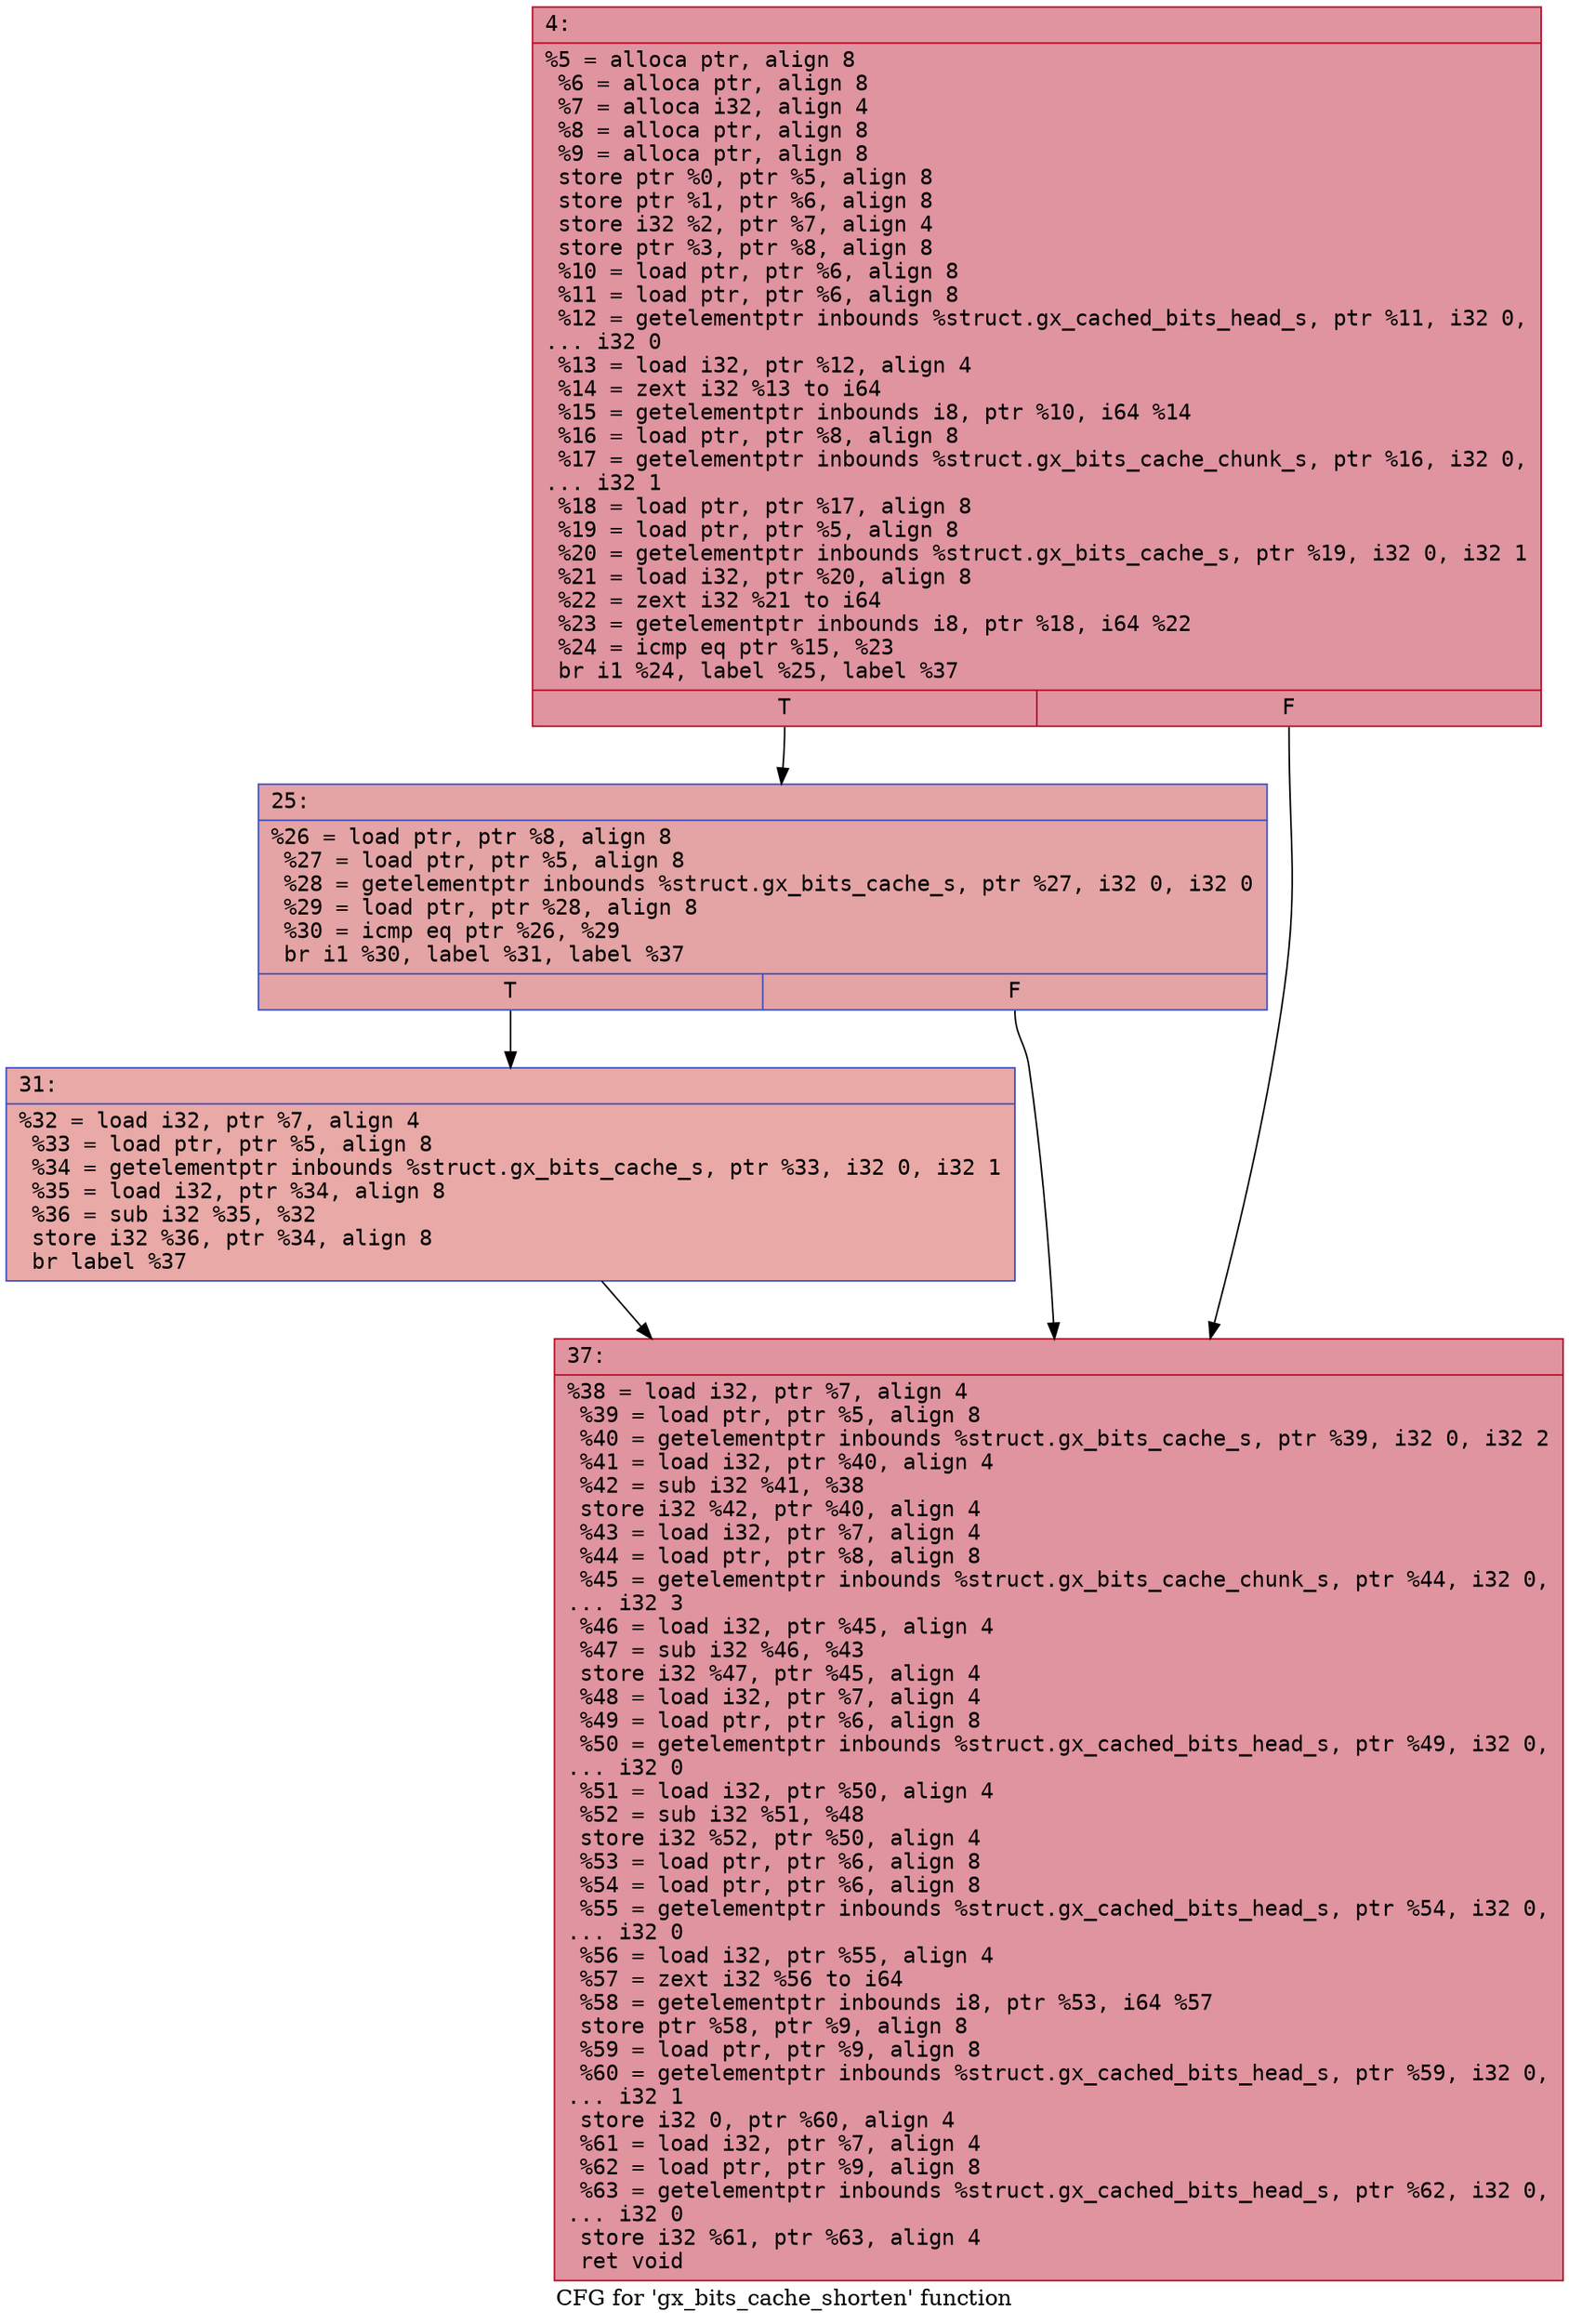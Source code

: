 digraph "CFG for 'gx_bits_cache_shorten' function" {
	label="CFG for 'gx_bits_cache_shorten' function";

	Node0x600003c86350 [shape=record,color="#b70d28ff", style=filled, fillcolor="#b70d2870" fontname="Courier",label="{4:\l|  %5 = alloca ptr, align 8\l  %6 = alloca ptr, align 8\l  %7 = alloca i32, align 4\l  %8 = alloca ptr, align 8\l  %9 = alloca ptr, align 8\l  store ptr %0, ptr %5, align 8\l  store ptr %1, ptr %6, align 8\l  store i32 %2, ptr %7, align 4\l  store ptr %3, ptr %8, align 8\l  %10 = load ptr, ptr %6, align 8\l  %11 = load ptr, ptr %6, align 8\l  %12 = getelementptr inbounds %struct.gx_cached_bits_head_s, ptr %11, i32 0,\l... i32 0\l  %13 = load i32, ptr %12, align 4\l  %14 = zext i32 %13 to i64\l  %15 = getelementptr inbounds i8, ptr %10, i64 %14\l  %16 = load ptr, ptr %8, align 8\l  %17 = getelementptr inbounds %struct.gx_bits_cache_chunk_s, ptr %16, i32 0,\l... i32 1\l  %18 = load ptr, ptr %17, align 8\l  %19 = load ptr, ptr %5, align 8\l  %20 = getelementptr inbounds %struct.gx_bits_cache_s, ptr %19, i32 0, i32 1\l  %21 = load i32, ptr %20, align 8\l  %22 = zext i32 %21 to i64\l  %23 = getelementptr inbounds i8, ptr %18, i64 %22\l  %24 = icmp eq ptr %15, %23\l  br i1 %24, label %25, label %37\l|{<s0>T|<s1>F}}"];
	Node0x600003c86350:s0 -> Node0x600003c863a0[tooltip="4 -> 25\nProbability 37.50%" ];
	Node0x600003c86350:s1 -> Node0x600003c86440[tooltip="4 -> 37\nProbability 62.50%" ];
	Node0x600003c863a0 [shape=record,color="#3d50c3ff", style=filled, fillcolor="#c32e3170" fontname="Courier",label="{25:\l|  %26 = load ptr, ptr %8, align 8\l  %27 = load ptr, ptr %5, align 8\l  %28 = getelementptr inbounds %struct.gx_bits_cache_s, ptr %27, i32 0, i32 0\l  %29 = load ptr, ptr %28, align 8\l  %30 = icmp eq ptr %26, %29\l  br i1 %30, label %31, label %37\l|{<s0>T|<s1>F}}"];
	Node0x600003c863a0:s0 -> Node0x600003c863f0[tooltip="25 -> 31\nProbability 37.50%" ];
	Node0x600003c863a0:s1 -> Node0x600003c86440[tooltip="25 -> 37\nProbability 62.50%" ];
	Node0x600003c863f0 [shape=record,color="#3d50c3ff", style=filled, fillcolor="#ca3b3770" fontname="Courier",label="{31:\l|  %32 = load i32, ptr %7, align 4\l  %33 = load ptr, ptr %5, align 8\l  %34 = getelementptr inbounds %struct.gx_bits_cache_s, ptr %33, i32 0, i32 1\l  %35 = load i32, ptr %34, align 8\l  %36 = sub i32 %35, %32\l  store i32 %36, ptr %34, align 8\l  br label %37\l}"];
	Node0x600003c863f0 -> Node0x600003c86440[tooltip="31 -> 37\nProbability 100.00%" ];
	Node0x600003c86440 [shape=record,color="#b70d28ff", style=filled, fillcolor="#b70d2870" fontname="Courier",label="{37:\l|  %38 = load i32, ptr %7, align 4\l  %39 = load ptr, ptr %5, align 8\l  %40 = getelementptr inbounds %struct.gx_bits_cache_s, ptr %39, i32 0, i32 2\l  %41 = load i32, ptr %40, align 4\l  %42 = sub i32 %41, %38\l  store i32 %42, ptr %40, align 4\l  %43 = load i32, ptr %7, align 4\l  %44 = load ptr, ptr %8, align 8\l  %45 = getelementptr inbounds %struct.gx_bits_cache_chunk_s, ptr %44, i32 0,\l... i32 3\l  %46 = load i32, ptr %45, align 4\l  %47 = sub i32 %46, %43\l  store i32 %47, ptr %45, align 4\l  %48 = load i32, ptr %7, align 4\l  %49 = load ptr, ptr %6, align 8\l  %50 = getelementptr inbounds %struct.gx_cached_bits_head_s, ptr %49, i32 0,\l... i32 0\l  %51 = load i32, ptr %50, align 4\l  %52 = sub i32 %51, %48\l  store i32 %52, ptr %50, align 4\l  %53 = load ptr, ptr %6, align 8\l  %54 = load ptr, ptr %6, align 8\l  %55 = getelementptr inbounds %struct.gx_cached_bits_head_s, ptr %54, i32 0,\l... i32 0\l  %56 = load i32, ptr %55, align 4\l  %57 = zext i32 %56 to i64\l  %58 = getelementptr inbounds i8, ptr %53, i64 %57\l  store ptr %58, ptr %9, align 8\l  %59 = load ptr, ptr %9, align 8\l  %60 = getelementptr inbounds %struct.gx_cached_bits_head_s, ptr %59, i32 0,\l... i32 1\l  store i32 0, ptr %60, align 4\l  %61 = load i32, ptr %7, align 4\l  %62 = load ptr, ptr %9, align 8\l  %63 = getelementptr inbounds %struct.gx_cached_bits_head_s, ptr %62, i32 0,\l... i32 0\l  store i32 %61, ptr %63, align 4\l  ret void\l}"];
}
